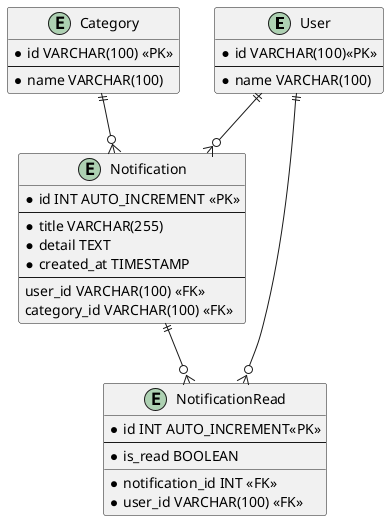 @startuml

entity User{
    * id VARCHAR(100)<<PK>>
    --
    * name VARCHAR(100)
}

entity Notification {
    * id INT AUTO_INCREMENT <<PK>>
    --
    * title VARCHAR(255)
    * detail TEXT
    * created_at TIMESTAMP
    --
    user_id VARCHAR(100) <<FK>>
    category_id VARCHAR(100) <<FK>>
}

entity Category {
    * id VARCHAR(100) <<PK>>
    --
    * name VARCHAR(100) 
}

entity NotificationRead {
    * id INT AUTO_INCREMENT<<PK>>
    --
    * is_read BOOLEAN
    __
    * notification_id INT <<FK>>
    * user_id VARCHAR(100) <<FK>>
}

User ||--o{ Notification
Category ||--o{Notification
Notification ||--o{ NotificationRead
User ||--o{ NotificationRead
@enduml